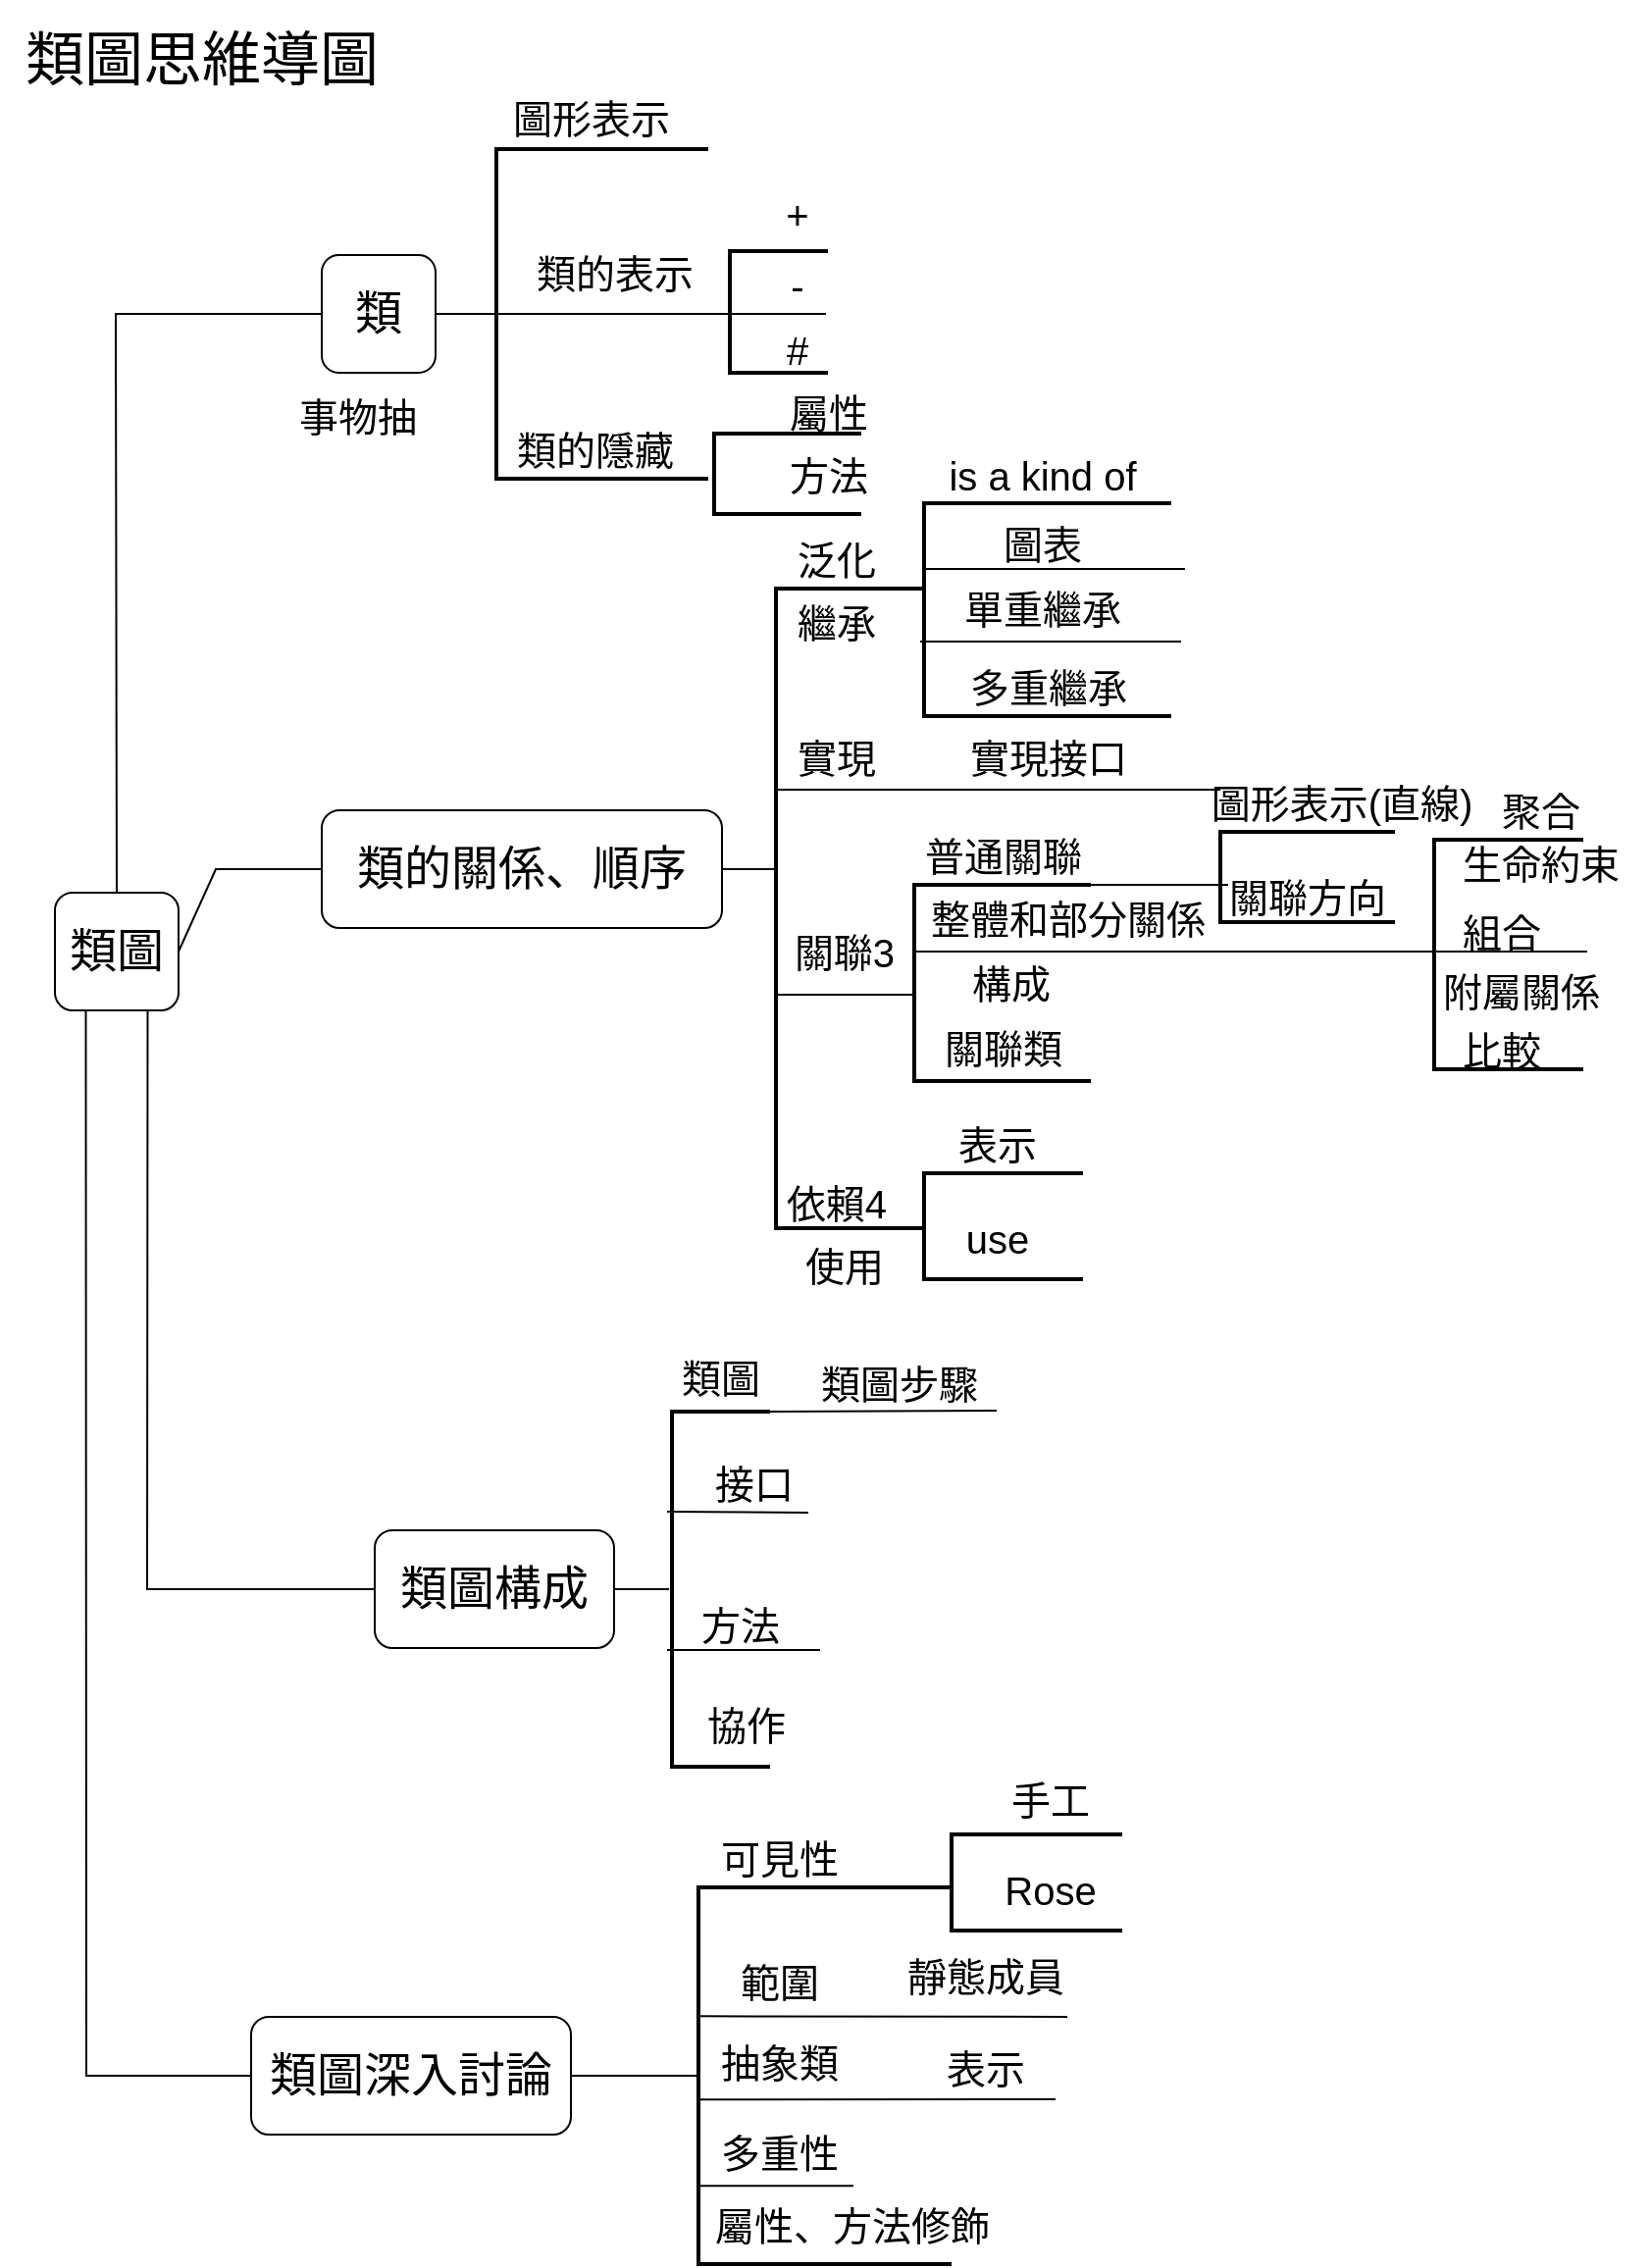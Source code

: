 <mxfile version="22.0.8" type="device">
  <diagram name="第 1 页" id="YzIPJeM54T3Kk7QjpwN6">
    <mxGraphModel dx="1134" dy="2393" grid="0" gridSize="10" guides="1" tooltips="1" connect="1" arrows="1" fold="1" page="1" pageScale="1" pageWidth="827" pageHeight="1169" math="0" shadow="0">
      <root>
        <mxCell id="0" />
        <mxCell id="1" parent="0" />
        <mxCell id="PQWU9yBDBzz132E5K3Gb-1" value="&lt;font style=&quot;font-size: 30px;&quot;&gt;類圖思維導圖&lt;/font&gt;" style="text;html=1;strokeColor=none;fillColor=none;align=center;verticalAlign=middle;whiteSpace=wrap;rounded=0;" vertex="1" parent="1">
          <mxGeometry y="-1167" width="206" height="60" as="geometry" />
        </mxCell>
        <mxCell id="PQWU9yBDBzz132E5K3Gb-2" value="&lt;font style=&quot;font-size: 24px;&quot;&gt;類圖&lt;/font&gt;" style="rounded=1;whiteSpace=wrap;html=1;" vertex="1" parent="1">
          <mxGeometry x="28" y="-712" width="63" height="60" as="geometry" />
        </mxCell>
        <mxCell id="PQWU9yBDBzz132E5K3Gb-3" value="&lt;font style=&quot;font-size: 24px;&quot;&gt;類&lt;/font&gt;" style="rounded=1;whiteSpace=wrap;html=1;" vertex="1" parent="1">
          <mxGeometry x="164" y="-1037" width="58" height="60" as="geometry" />
        </mxCell>
        <mxCell id="PQWU9yBDBzz132E5K3Gb-4" value="&lt;span style=&quot;font-size: 24px;&quot;&gt;類的關係、順序&lt;/span&gt;" style="rounded=1;whiteSpace=wrap;html=1;" vertex="1" parent="1">
          <mxGeometry x="164" y="-754" width="204" height="60" as="geometry" />
        </mxCell>
        <mxCell id="PQWU9yBDBzz132E5K3Gb-5" value="&lt;span style=&quot;font-size: 24px;&quot;&gt;類圖構成&lt;/span&gt;" style="rounded=1;whiteSpace=wrap;html=1;" vertex="1" parent="1">
          <mxGeometry x="191" y="-387" width="122" height="60" as="geometry" />
        </mxCell>
        <mxCell id="PQWU9yBDBzz132E5K3Gb-6" value="&lt;font style=&quot;font-size: 24px;&quot;&gt;類圖深入討論&lt;/font&gt;" style="rounded=1;whiteSpace=wrap;html=1;" vertex="1" parent="1">
          <mxGeometry x="128" y="-139" width="163" height="60" as="geometry" />
        </mxCell>
        <mxCell id="PQWU9yBDBzz132E5K3Gb-8" value="" style="strokeWidth=2;html=1;shape=mxgraph.flowchart.annotation_1;align=left;pointerEvents=1;" vertex="1" parent="1">
          <mxGeometry x="253" y="-1091" width="108" height="168" as="geometry" />
        </mxCell>
        <mxCell id="PQWU9yBDBzz132E5K3Gb-10" value="" style="endArrow=none;html=1;rounded=0;exitX=1;exitY=0.5;exitDx=0;exitDy=0;entryX=0;entryY=0.5;entryDx=0;entryDy=0;entryPerimeter=0;" edge="1" parent="1" source="PQWU9yBDBzz132E5K3Gb-3" target="PQWU9yBDBzz132E5K3Gb-8">
          <mxGeometry width="50" height="50" relative="1" as="geometry">
            <mxPoint x="420" y="-642" as="sourcePoint" />
            <mxPoint x="470" y="-692" as="targetPoint" />
          </mxGeometry>
        </mxCell>
        <mxCell id="PQWU9yBDBzz132E5K3Gb-13" value="" style="strokeWidth=2;html=1;shape=mxgraph.flowchart.annotation_1;align=left;pointerEvents=1;" vertex="1" parent="1">
          <mxGeometry x="364" y="-946" width="75" height="41" as="geometry" />
        </mxCell>
        <mxCell id="PQWU9yBDBzz132E5K3Gb-15" value="" style="endArrow=none;html=1;rounded=0;exitX=0;exitY=0.5;exitDx=0;exitDy=0;exitPerimeter=0;" edge="1" parent="1" source="PQWU9yBDBzz132E5K3Gb-8">
          <mxGeometry width="50" height="50" relative="1" as="geometry">
            <mxPoint x="420" y="-642" as="sourcePoint" />
            <mxPoint x="421" y="-1007" as="targetPoint" />
          </mxGeometry>
        </mxCell>
        <mxCell id="PQWU9yBDBzz132E5K3Gb-16" value="" style="strokeWidth=2;html=1;shape=mxgraph.flowchart.annotation_1;align=left;pointerEvents=1;" vertex="1" parent="1">
          <mxGeometry x="372" y="-1039" width="50" height="62" as="geometry" />
        </mxCell>
        <mxCell id="PQWU9yBDBzz132E5K3Gb-17" value="&lt;font style=&quot;font-size: 20px;&quot;&gt;圖形表示&lt;/font&gt;" style="text;html=1;strokeColor=none;fillColor=none;align=center;verticalAlign=middle;whiteSpace=wrap;rounded=0;" vertex="1" parent="1">
          <mxGeometry x="247" y="-1122" width="109" height="30" as="geometry" />
        </mxCell>
        <mxCell id="PQWU9yBDBzz132E5K3Gb-18" value="&lt;font style=&quot;font-size: 20px;&quot;&gt;類的表示&lt;/font&gt;" style="text;html=1;strokeColor=none;fillColor=none;align=center;verticalAlign=middle;whiteSpace=wrap;rounded=0;" vertex="1" parent="1">
          <mxGeometry x="259" y="-1043" width="109" height="30" as="geometry" />
        </mxCell>
        <mxCell id="PQWU9yBDBzz132E5K3Gb-20" value="&lt;font style=&quot;font-size: 20px;&quot;&gt;類的隱藏&lt;/font&gt;" style="text;html=1;strokeColor=none;fillColor=none;align=center;verticalAlign=middle;whiteSpace=wrap;rounded=0;" vertex="1" parent="1">
          <mxGeometry x="247" y="-953" width="113" height="30" as="geometry" />
        </mxCell>
        <mxCell id="PQWU9yBDBzz132E5K3Gb-21" value="&lt;font style=&quot;font-size: 20px;&quot;&gt;+&lt;/font&gt;" style="text;html=1;strokeColor=none;fillColor=none;align=center;verticalAlign=middle;whiteSpace=wrap;rounded=0;" vertex="1" parent="1">
          <mxGeometry x="352" y="-1073" width="109" height="30" as="geometry" />
        </mxCell>
        <mxCell id="PQWU9yBDBzz132E5K3Gb-22" value="&lt;font style=&quot;font-size: 20px;&quot;&gt;-&lt;/font&gt;" style="text;html=1;strokeColor=none;fillColor=none;align=center;verticalAlign=middle;whiteSpace=wrap;rounded=0;" vertex="1" parent="1">
          <mxGeometry x="352" y="-1037" width="109" height="30" as="geometry" />
        </mxCell>
        <mxCell id="PQWU9yBDBzz132E5K3Gb-23" value="&lt;font style=&quot;font-size: 20px;&quot;&gt;#&lt;/font&gt;" style="text;html=1;strokeColor=none;fillColor=none;align=center;verticalAlign=middle;whiteSpace=wrap;rounded=0;" vertex="1" parent="1">
          <mxGeometry x="352" y="-1004" width="109" height="30" as="geometry" />
        </mxCell>
        <mxCell id="PQWU9yBDBzz132E5K3Gb-24" value="&lt;font style=&quot;font-size: 20px;&quot;&gt;屬性&lt;/font&gt;" style="text;html=1;strokeColor=none;fillColor=none;align=center;verticalAlign=middle;whiteSpace=wrap;rounded=0;" vertex="1" parent="1">
          <mxGeometry x="368" y="-972" width="109" height="30" as="geometry" />
        </mxCell>
        <mxCell id="PQWU9yBDBzz132E5K3Gb-25" value="&lt;font style=&quot;font-size: 20px;&quot;&gt;方法&lt;/font&gt;" style="text;html=1;strokeColor=none;fillColor=none;align=center;verticalAlign=middle;whiteSpace=wrap;rounded=0;" vertex="1" parent="1">
          <mxGeometry x="368" y="-940.5" width="109" height="30" as="geometry" />
        </mxCell>
        <mxCell id="PQWU9yBDBzz132E5K3Gb-27" value="" style="endArrow=none;html=1;rounded=0;exitX=0.5;exitY=0;exitDx=0;exitDy=0;entryX=0;entryY=0.5;entryDx=0;entryDy=0;" edge="1" parent="1" source="PQWU9yBDBzz132E5K3Gb-2" target="PQWU9yBDBzz132E5K3Gb-3">
          <mxGeometry width="50" height="50" relative="1" as="geometry">
            <mxPoint x="420" y="-664" as="sourcePoint" />
            <mxPoint x="470" y="-714" as="targetPoint" />
            <Array as="points">
              <mxPoint x="59" y="-1007" />
            </Array>
          </mxGeometry>
        </mxCell>
        <mxCell id="PQWU9yBDBzz132E5K3Gb-28" value="" style="endArrow=none;html=1;rounded=0;exitX=0.25;exitY=1;exitDx=0;exitDy=0;entryX=0;entryY=0.5;entryDx=0;entryDy=0;" edge="1" parent="1" source="PQWU9yBDBzz132E5K3Gb-2" target="PQWU9yBDBzz132E5K3Gb-6">
          <mxGeometry width="50" height="50" relative="1" as="geometry">
            <mxPoint x="420" y="-294" as="sourcePoint" />
            <mxPoint x="470" y="-344" as="targetPoint" />
            <Array as="points">
              <mxPoint x="44" y="-109" />
            </Array>
          </mxGeometry>
        </mxCell>
        <mxCell id="PQWU9yBDBzz132E5K3Gb-29" value="" style="endArrow=none;html=1;rounded=0;exitX=0.75;exitY=1;exitDx=0;exitDy=0;entryX=0;entryY=0.5;entryDx=0;entryDy=0;" edge="1" parent="1" source="PQWU9yBDBzz132E5K3Gb-2" target="PQWU9yBDBzz132E5K3Gb-5">
          <mxGeometry width="50" height="50" relative="1" as="geometry">
            <mxPoint x="420" y="-294" as="sourcePoint" />
            <mxPoint x="470" y="-344" as="targetPoint" />
            <Array as="points">
              <mxPoint x="75" y="-357" />
            </Array>
          </mxGeometry>
        </mxCell>
        <mxCell id="PQWU9yBDBzz132E5K3Gb-30" value="" style="endArrow=none;html=1;rounded=0;exitX=1;exitY=0.5;exitDx=0;exitDy=0;entryX=0;entryY=0.5;entryDx=0;entryDy=0;" edge="1" parent="1" source="PQWU9yBDBzz132E5K3Gb-2" target="PQWU9yBDBzz132E5K3Gb-4">
          <mxGeometry width="50" height="50" relative="1" as="geometry">
            <mxPoint x="420" y="-664" as="sourcePoint" />
            <mxPoint x="470" y="-714" as="targetPoint" />
            <Array as="points">
              <mxPoint x="110" y="-724" />
            </Array>
          </mxGeometry>
        </mxCell>
        <mxCell id="PQWU9yBDBzz132E5K3Gb-31" value="" style="strokeWidth=2;html=1;shape=mxgraph.flowchart.annotation_1;align=left;pointerEvents=1;" vertex="1" parent="1">
          <mxGeometry x="356" y="-205" width="129" height="192" as="geometry" />
        </mxCell>
        <mxCell id="PQWU9yBDBzz132E5K3Gb-33" value="" style="endArrow=none;html=1;rounded=0;exitX=1;exitY=0.5;exitDx=0;exitDy=0;" edge="1" parent="1" source="PQWU9yBDBzz132E5K3Gb-6" target="PQWU9yBDBzz132E5K3Gb-31">
          <mxGeometry width="50" height="50" relative="1" as="geometry">
            <mxPoint x="420" y="-109" as="sourcePoint" />
            <mxPoint x="470" y="-159" as="targetPoint" />
          </mxGeometry>
        </mxCell>
        <mxCell id="PQWU9yBDBzz132E5K3Gb-34" value="" style="strokeWidth=2;html=1;shape=mxgraph.flowchart.annotation_1;align=left;pointerEvents=1;" vertex="1" parent="1">
          <mxGeometry x="485" y="-232" width="87" height="49" as="geometry" />
        </mxCell>
        <mxCell id="PQWU9yBDBzz132E5K3Gb-35" value="" style="endArrow=none;html=1;rounded=0;exitX=0.008;exitY=0.342;exitDx=0;exitDy=0;exitPerimeter=0;" edge="1" parent="1" source="PQWU9yBDBzz132E5K3Gb-31">
          <mxGeometry width="50" height="50" relative="1" as="geometry">
            <mxPoint x="420" y="-109" as="sourcePoint" />
            <mxPoint x="544" y="-139" as="targetPoint" />
          </mxGeometry>
        </mxCell>
        <mxCell id="PQWU9yBDBzz132E5K3Gb-36" value="" style="endArrow=none;html=1;rounded=0;exitX=-0.003;exitY=0.563;exitDx=0;exitDy=0;exitPerimeter=0;" edge="1" parent="1" source="PQWU9yBDBzz132E5K3Gb-31">
          <mxGeometry width="50" height="50" relative="1" as="geometry">
            <mxPoint x="420" y="-109" as="sourcePoint" />
            <mxPoint x="538" y="-97" as="targetPoint" />
          </mxGeometry>
        </mxCell>
        <mxCell id="PQWU9yBDBzz132E5K3Gb-37" value="" style="endArrow=none;html=1;rounded=0;exitX=-0.003;exitY=0.792;exitDx=0;exitDy=0;exitPerimeter=0;entryX=0.612;entryY=0.792;entryDx=0;entryDy=0;entryPerimeter=0;" edge="1" parent="1" source="PQWU9yBDBzz132E5K3Gb-31" target="PQWU9yBDBzz132E5K3Gb-31">
          <mxGeometry width="50" height="50" relative="1" as="geometry">
            <mxPoint x="420" y="-109" as="sourcePoint" />
            <mxPoint x="470" y="-159" as="targetPoint" />
          </mxGeometry>
        </mxCell>
        <mxCell id="PQWU9yBDBzz132E5K3Gb-40" value="&lt;font style=&quot;font-size: 20px;&quot;&gt;可見性&lt;/font&gt;" style="text;html=1;strokeColor=none;fillColor=none;align=center;verticalAlign=middle;whiteSpace=wrap;rounded=0;" vertex="1" parent="1">
          <mxGeometry x="342.5" y="-235" width="109" height="30" as="geometry" />
        </mxCell>
        <mxCell id="PQWU9yBDBzz132E5K3Gb-42" value="&lt;font style=&quot;font-size: 20px;&quot;&gt;範圍&lt;/font&gt;" style="text;html=1;strokeColor=none;fillColor=none;align=center;verticalAlign=middle;whiteSpace=wrap;rounded=0;" vertex="1" parent="1">
          <mxGeometry x="342.5" y="-172" width="109" height="30" as="geometry" />
        </mxCell>
        <mxCell id="PQWU9yBDBzz132E5K3Gb-45" value="&lt;font style=&quot;font-size: 20px;&quot;&gt;抽象類&lt;/font&gt;" style="text;html=1;strokeColor=none;fillColor=none;align=center;verticalAlign=middle;whiteSpace=wrap;rounded=0;" vertex="1" parent="1">
          <mxGeometry x="342.5" y="-131" width="109" height="30" as="geometry" />
        </mxCell>
        <mxCell id="PQWU9yBDBzz132E5K3Gb-46" value="&lt;font style=&quot;font-size: 20px;&quot;&gt;多重性&lt;/font&gt;" style="text;html=1;strokeColor=none;fillColor=none;align=center;verticalAlign=middle;whiteSpace=wrap;rounded=0;" vertex="1" parent="1">
          <mxGeometry x="342.5" y="-85" width="109" height="30" as="geometry" />
        </mxCell>
        <mxCell id="PQWU9yBDBzz132E5K3Gb-47" value="&lt;font style=&quot;font-size: 20px;&quot;&gt;屬性、方法修飾&lt;/font&gt;" style="text;html=1;strokeColor=none;fillColor=none;align=center;verticalAlign=middle;whiteSpace=wrap;rounded=0;" vertex="1" parent="1">
          <mxGeometry x="342.5" y="-48" width="182.5" height="30" as="geometry" />
        </mxCell>
        <mxCell id="PQWU9yBDBzz132E5K3Gb-48" value="&lt;font style=&quot;font-size: 20px;&quot;&gt;手工&lt;/font&gt;" style="text;html=1;strokeColor=none;fillColor=none;align=center;verticalAlign=middle;whiteSpace=wrap;rounded=0;" vertex="1" parent="1">
          <mxGeometry x="481" y="-265" width="109" height="30" as="geometry" />
        </mxCell>
        <mxCell id="PQWU9yBDBzz132E5K3Gb-49" value="&lt;font style=&quot;font-size: 20px;&quot;&gt;Rose&lt;/font&gt;" style="text;html=1;strokeColor=none;fillColor=none;align=center;verticalAlign=middle;whiteSpace=wrap;rounded=0;" vertex="1" parent="1">
          <mxGeometry x="481" y="-219" width="109" height="30" as="geometry" />
        </mxCell>
        <mxCell id="PQWU9yBDBzz132E5K3Gb-52" value="&lt;font style=&quot;font-size: 20px;&quot;&gt;靜態成員&lt;/font&gt;" style="text;html=1;strokeColor=none;fillColor=none;align=center;verticalAlign=middle;whiteSpace=wrap;rounded=0;" vertex="1" parent="1">
          <mxGeometry x="448" y="-175" width="109" height="30" as="geometry" />
        </mxCell>
        <mxCell id="PQWU9yBDBzz132E5K3Gb-53" value="&lt;font style=&quot;font-size: 20px;&quot;&gt;表示&lt;/font&gt;" style="text;html=1;strokeColor=none;fillColor=none;align=center;verticalAlign=middle;whiteSpace=wrap;rounded=0;" vertex="1" parent="1">
          <mxGeometry x="448" y="-128" width="109" height="30" as="geometry" />
        </mxCell>
        <mxCell id="PQWU9yBDBzz132E5K3Gb-54" value="" style="endArrow=none;html=1;rounded=0;exitX=1;exitY=0.5;exitDx=0;exitDy=0;" edge="1" parent="1" source="PQWU9yBDBzz132E5K3Gb-5">
          <mxGeometry width="50" height="50" relative="1" as="geometry">
            <mxPoint x="458" y="-626" as="sourcePoint" />
            <mxPoint x="341" y="-357" as="targetPoint" />
          </mxGeometry>
        </mxCell>
        <mxCell id="PQWU9yBDBzz132E5K3Gb-55" value="" style="strokeWidth=2;html=1;shape=mxgraph.flowchart.annotation_1;align=left;pointerEvents=1;" vertex="1" parent="1">
          <mxGeometry x="342.5" y="-447.5" width="50" height="181" as="geometry" />
        </mxCell>
        <mxCell id="PQWU9yBDBzz132E5K3Gb-56" value="" style="endArrow=none;html=1;rounded=0;exitX=1;exitY=0;exitDx=0;exitDy=0;exitPerimeter=0;" edge="1" parent="1" source="PQWU9yBDBzz132E5K3Gb-55">
          <mxGeometry width="50" height="50" relative="1" as="geometry">
            <mxPoint x="458" y="-626" as="sourcePoint" />
            <mxPoint x="508" y="-448" as="targetPoint" />
          </mxGeometry>
        </mxCell>
        <mxCell id="PQWU9yBDBzz132E5K3Gb-57" value="" style="endArrow=none;html=1;rounded=0;exitX=-0.048;exitY=0.282;exitDx=0;exitDy=0;exitPerimeter=0;" edge="1" parent="1" source="PQWU9yBDBzz132E5K3Gb-55">
          <mxGeometry width="50" height="50" relative="1" as="geometry">
            <mxPoint x="353" y="-396" as="sourcePoint" />
            <mxPoint x="412" y="-396" as="targetPoint" />
          </mxGeometry>
        </mxCell>
        <mxCell id="PQWU9yBDBzz132E5K3Gb-58" value="" style="endArrow=none;html=1;rounded=0;" edge="1" parent="1">
          <mxGeometry width="50" height="50" relative="1" as="geometry">
            <mxPoint x="340" y="-326" as="sourcePoint" />
            <mxPoint x="418" y="-326" as="targetPoint" />
          </mxGeometry>
        </mxCell>
        <mxCell id="PQWU9yBDBzz132E5K3Gb-59" value="&lt;font style=&quot;font-size: 20px;&quot;&gt;類圖&lt;/font&gt;" style="text;html=1;strokeColor=none;fillColor=none;align=center;verticalAlign=middle;whiteSpace=wrap;rounded=0;" vertex="1" parent="1">
          <mxGeometry x="313" y="-480" width="109" height="30" as="geometry" />
        </mxCell>
        <mxCell id="PQWU9yBDBzz132E5K3Gb-60" value="&lt;font style=&quot;font-size: 20px;&quot;&gt;類圖步驟&lt;/font&gt;" style="text;html=1;strokeColor=none;fillColor=none;align=center;verticalAlign=middle;whiteSpace=wrap;rounded=0;" vertex="1" parent="1">
          <mxGeometry x="404" y="-477.5" width="109" height="30" as="geometry" />
        </mxCell>
        <mxCell id="PQWU9yBDBzz132E5K3Gb-62" value="&lt;font style=&quot;font-size: 20px;&quot;&gt;接口&lt;/font&gt;" style="text;html=1;strokeColor=none;fillColor=none;align=center;verticalAlign=middle;whiteSpace=wrap;rounded=0;" vertex="1" parent="1">
          <mxGeometry x="330" y="-433" width="109" height="44" as="geometry" />
        </mxCell>
        <mxCell id="PQWU9yBDBzz132E5K3Gb-63" value="&lt;font style=&quot;font-size: 20px;&quot;&gt;方法&lt;/font&gt;" style="text;html=1;strokeColor=none;fillColor=none;align=center;verticalAlign=middle;whiteSpace=wrap;rounded=0;" vertex="1" parent="1">
          <mxGeometry x="323" y="-361" width="109" height="44" as="geometry" />
        </mxCell>
        <mxCell id="PQWU9yBDBzz132E5K3Gb-64" value="&lt;font style=&quot;font-size: 20px;&quot;&gt;協作&lt;/font&gt;" style="text;html=1;strokeColor=none;fillColor=none;align=center;verticalAlign=middle;whiteSpace=wrap;rounded=0;" vertex="1" parent="1">
          <mxGeometry x="326" y="-310.5" width="109" height="44" as="geometry" />
        </mxCell>
        <mxCell id="PQWU9yBDBzz132E5K3Gb-65" value="" style="endArrow=none;html=1;rounded=0;exitX=1;exitY=0.5;exitDx=0;exitDy=0;" edge="1" parent="1" source="PQWU9yBDBzz132E5K3Gb-4">
          <mxGeometry width="50" height="50" relative="1" as="geometry">
            <mxPoint x="458" y="-775" as="sourcePoint" />
            <mxPoint x="395" y="-724" as="targetPoint" />
          </mxGeometry>
        </mxCell>
        <mxCell id="PQWU9yBDBzz132E5K3Gb-66" value="" style="strokeWidth=2;html=1;shape=mxgraph.flowchart.annotation_1;align=left;pointerEvents=1;" vertex="1" parent="1">
          <mxGeometry x="395.5" y="-867" width="75.5" height="326" as="geometry" />
        </mxCell>
        <mxCell id="PQWU9yBDBzz132E5K3Gb-70" value="" style="strokeWidth=2;html=1;shape=mxgraph.flowchart.annotation_1;align=left;pointerEvents=1;" vertex="1" parent="1">
          <mxGeometry x="471" y="-910.5" width="126" height="108.5" as="geometry" />
        </mxCell>
        <mxCell id="PQWU9yBDBzz132E5K3Gb-71" value="" style="line;strokeWidth=1;rotatable=0;dashed=0;labelPosition=right;align=left;verticalAlign=middle;spacingTop=0;spacingLeft=6;points=[];portConstraint=eastwest;" vertex="1" parent="1">
          <mxGeometry x="471" y="-882" width="133" height="10" as="geometry" />
        </mxCell>
        <mxCell id="PQWU9yBDBzz132E5K3Gb-73" value="" style="line;strokeWidth=1;rotatable=0;dashed=0;labelPosition=right;align=left;verticalAlign=middle;spacingTop=0;spacingLeft=6;points=[];portConstraint=eastwest;" vertex="1" parent="1">
          <mxGeometry x="469" y="-845" width="133" height="10" as="geometry" />
        </mxCell>
        <mxCell id="PQWU9yBDBzz132E5K3Gb-74" value="&lt;font style=&quot;font-size: 20px;&quot;&gt;泛化&lt;/font&gt;" style="text;html=1;strokeColor=none;fillColor=none;align=center;verticalAlign=middle;whiteSpace=wrap;rounded=0;" vertex="1" parent="1">
          <mxGeometry x="372" y="-897" width="109" height="30" as="geometry" />
        </mxCell>
        <mxCell id="PQWU9yBDBzz132E5K3Gb-79" value="&lt;font style=&quot;font-size: 20px;&quot;&gt;繼承&lt;/font&gt;" style="text;html=1;strokeColor=none;fillColor=none;align=center;verticalAlign=middle;whiteSpace=wrap;rounded=0;" vertex="1" parent="1">
          <mxGeometry x="372" y="-865" width="109" height="30" as="geometry" />
        </mxCell>
        <mxCell id="PQWU9yBDBzz132E5K3Gb-80" value="&lt;font style=&quot;font-size: 20px;&quot;&gt;is a kind of&lt;/font&gt;" style="text;html=1;strokeColor=none;fillColor=none;align=center;verticalAlign=middle;whiteSpace=wrap;rounded=0;" vertex="1" parent="1">
          <mxGeometry x="477" y="-940.5" width="109" height="30" as="geometry" />
        </mxCell>
        <mxCell id="PQWU9yBDBzz132E5K3Gb-81" value="&lt;font style=&quot;font-size: 20px;&quot;&gt;圖表&lt;/font&gt;" style="text;html=1;strokeColor=none;fillColor=none;align=center;verticalAlign=middle;whiteSpace=wrap;rounded=0;" vertex="1" parent="1">
          <mxGeometry x="477" y="-905" width="109" height="30" as="geometry" />
        </mxCell>
        <mxCell id="PQWU9yBDBzz132E5K3Gb-82" value="&lt;font style=&quot;font-size: 20px;&quot;&gt;單重繼承&lt;/font&gt;" style="text;html=1;strokeColor=none;fillColor=none;align=center;verticalAlign=middle;whiteSpace=wrap;rounded=0;" vertex="1" parent="1">
          <mxGeometry x="477" y="-872" width="109" height="30" as="geometry" />
        </mxCell>
        <mxCell id="PQWU9yBDBzz132E5K3Gb-83" value="&lt;font style=&quot;font-size: 20px;&quot;&gt;多重繼承&lt;/font&gt;" style="text;html=1;strokeColor=none;fillColor=none;align=center;verticalAlign=middle;whiteSpace=wrap;rounded=0;" vertex="1" parent="1">
          <mxGeometry x="479.5" y="-832" width="109" height="30" as="geometry" />
        </mxCell>
        <mxCell id="PQWU9yBDBzz132E5K3Gb-85" value="" style="line;strokeWidth=1;rotatable=0;dashed=0;labelPosition=right;align=left;verticalAlign=middle;spacingTop=0;spacingLeft=6;points=[];portConstraint=eastwest;" vertex="1" parent="1">
          <mxGeometry x="395.5" y="-807" width="226.5" height="85" as="geometry" />
        </mxCell>
        <mxCell id="PQWU9yBDBzz132E5K3Gb-86" value="&lt;font style=&quot;font-size: 20px;&quot;&gt;實現&lt;/font&gt;" style="text;html=1;strokeColor=none;fillColor=none;align=center;verticalAlign=middle;whiteSpace=wrap;rounded=0;" vertex="1" parent="1">
          <mxGeometry x="372" y="-796" width="109" height="30" as="geometry" />
        </mxCell>
        <mxCell id="PQWU9yBDBzz132E5K3Gb-87" value="&lt;font style=&quot;font-size: 20px;&quot;&gt;實現接口&lt;/font&gt;" style="text;html=1;strokeColor=none;fillColor=none;align=center;verticalAlign=middle;whiteSpace=wrap;rounded=0;" vertex="1" parent="1">
          <mxGeometry x="479.5" y="-796" width="109" height="30" as="geometry" />
        </mxCell>
        <mxCell id="PQWU9yBDBzz132E5K3Gb-88" value="" style="strokeWidth=2;html=1;shape=mxgraph.flowchart.annotation_1;align=left;pointerEvents=1;" vertex="1" parent="1">
          <mxGeometry x="471" y="-569" width="81" height="54" as="geometry" />
        </mxCell>
        <mxCell id="PQWU9yBDBzz132E5K3Gb-89" value="&lt;font style=&quot;font-size: 20px;&quot;&gt;依賴4&lt;/font&gt;" style="text;html=1;strokeColor=none;fillColor=none;align=center;verticalAlign=middle;whiteSpace=wrap;rounded=0;" vertex="1" parent="1">
          <mxGeometry x="372" y="-569" width="109" height="30" as="geometry" />
        </mxCell>
        <mxCell id="PQWU9yBDBzz132E5K3Gb-90" value="&lt;font style=&quot;font-size: 20px;&quot;&gt;表示&lt;/font&gt;" style="text;html=1;strokeColor=none;fillColor=none;align=center;verticalAlign=middle;whiteSpace=wrap;rounded=0;" vertex="1" parent="1">
          <mxGeometry x="454.25" y="-599" width="109" height="29" as="geometry" />
        </mxCell>
        <mxCell id="PQWU9yBDBzz132E5K3Gb-91" value="&lt;font style=&quot;font-size: 20px;&quot;&gt;use&lt;/font&gt;" style="text;html=1;strokeColor=none;fillColor=none;align=center;verticalAlign=middle;whiteSpace=wrap;rounded=0;" vertex="1" parent="1">
          <mxGeometry x="454.25" y="-551" width="109" height="30" as="geometry" />
        </mxCell>
        <mxCell id="PQWU9yBDBzz132E5K3Gb-93" value="" style="line;strokeWidth=1;rotatable=0;dashed=0;labelPosition=right;align=left;verticalAlign=middle;spacingTop=0;spacingLeft=6;points=[];portConstraint=eastwest;" vertex="1" parent="1">
          <mxGeometry x="395.5" y="-684" width="70.5" height="48" as="geometry" />
        </mxCell>
        <mxCell id="PQWU9yBDBzz132E5K3Gb-94" value="&lt;font style=&quot;font-size: 20px;&quot;&gt;關聯3&lt;/font&gt;" style="text;html=1;strokeColor=none;fillColor=none;align=center;verticalAlign=middle;whiteSpace=wrap;rounded=0;" vertex="1" parent="1">
          <mxGeometry x="376" y="-697" width="109" height="30" as="geometry" />
        </mxCell>
        <mxCell id="PQWU9yBDBzz132E5K3Gb-95" value="" style="strokeWidth=2;html=1;shape=mxgraph.flowchart.annotation_1;align=left;pointerEvents=1;" vertex="1" parent="1">
          <mxGeometry x="466" y="-716" width="90" height="100" as="geometry" />
        </mxCell>
        <mxCell id="PQWU9yBDBzz132E5K3Gb-96" value="&lt;font style=&quot;font-size: 20px;&quot;&gt;普通關聯&lt;/font&gt;" style="text;html=1;strokeColor=none;fillColor=none;align=center;verticalAlign=middle;whiteSpace=wrap;rounded=0;" vertex="1" parent="1">
          <mxGeometry x="457" y="-746" width="109" height="30" as="geometry" />
        </mxCell>
        <mxCell id="PQWU9yBDBzz132E5K3Gb-98" value="&lt;font style=&quot;font-size: 20px;&quot;&gt;關聯類&lt;/font&gt;" style="text;html=1;strokeColor=none;fillColor=none;align=center;verticalAlign=middle;whiteSpace=wrap;rounded=0;" vertex="1" parent="1">
          <mxGeometry x="457" y="-648" width="109" height="30" as="geometry" />
        </mxCell>
        <mxCell id="PQWU9yBDBzz132E5K3Gb-99" value="" style="line;strokeWidth=1;rotatable=0;dashed=0;labelPosition=right;align=left;verticalAlign=middle;spacingTop=0;spacingLeft=6;points=[];portConstraint=eastwest;" vertex="1" parent="1">
          <mxGeometry x="466" y="-687" width="343" height="10" as="geometry" />
        </mxCell>
        <mxCell id="PQWU9yBDBzz132E5K3Gb-100" value="&lt;font style=&quot;font-size: 20px;&quot;&gt;使用&lt;/font&gt;" style="text;html=1;strokeColor=none;fillColor=none;align=center;verticalAlign=middle;whiteSpace=wrap;rounded=0;" vertex="1" parent="1">
          <mxGeometry x="376" y="-537" width="109" height="30" as="geometry" />
        </mxCell>
        <mxCell id="PQWU9yBDBzz132E5K3Gb-101" value="&lt;span style=&quot;font-size: 20px;&quot;&gt;整體和部分關係&lt;/span&gt;" style="text;html=1;strokeColor=none;fillColor=none;align=center;verticalAlign=middle;whiteSpace=wrap;rounded=0;" vertex="1" parent="1">
          <mxGeometry x="456.5" y="-714" width="174.5" height="30" as="geometry" />
        </mxCell>
        <mxCell id="PQWU9yBDBzz132E5K3Gb-102" value="&lt;font style=&quot;font-size: 20px;&quot;&gt;構成&lt;/font&gt;" style="text;html=1;strokeColor=none;fillColor=none;align=center;verticalAlign=middle;whiteSpace=wrap;rounded=0;" vertex="1" parent="1">
          <mxGeometry x="461" y="-681" width="109" height="30" as="geometry" />
        </mxCell>
        <mxCell id="PQWU9yBDBzz132E5K3Gb-104" value="" style="line;strokeWidth=1;rotatable=0;dashed=0;labelPosition=right;align=left;verticalAlign=middle;spacingTop=0;spacingLeft=6;points=[];portConstraint=eastwest;" vertex="1" parent="1">
          <mxGeometry x="556" y="-725" width="70" height="18" as="geometry" />
        </mxCell>
        <mxCell id="PQWU9yBDBzz132E5K3Gb-105" value="" style="strokeWidth=2;html=1;shape=mxgraph.flowchart.annotation_1;align=left;pointerEvents=1;" vertex="1" parent="1">
          <mxGeometry x="622" y="-743" width="89" height="46" as="geometry" />
        </mxCell>
        <mxCell id="PQWU9yBDBzz132E5K3Gb-107" value="&lt;font style=&quot;font-size: 20px;&quot;&gt;圖形表示(直線)&lt;/font&gt;" style="text;html=1;strokeColor=none;fillColor=none;align=center;verticalAlign=middle;whiteSpace=wrap;rounded=0;" vertex="1" parent="1">
          <mxGeometry x="612" y="-773" width="144" height="30" as="geometry" />
        </mxCell>
        <mxCell id="PQWU9yBDBzz132E5K3Gb-108" value="&lt;font style=&quot;font-size: 20px;&quot;&gt;關聯方向&lt;/font&gt;" style="text;html=1;strokeColor=none;fillColor=none;align=center;verticalAlign=middle;whiteSpace=wrap;rounded=0;" vertex="1" parent="1">
          <mxGeometry x="612" y="-725" width="109" height="30" as="geometry" />
        </mxCell>
        <mxCell id="PQWU9yBDBzz132E5K3Gb-109" value="" style="strokeWidth=2;html=1;shape=mxgraph.flowchart.annotation_1;align=left;pointerEvents=1;" vertex="1" parent="1">
          <mxGeometry x="731" y="-739" width="76" height="117" as="geometry" />
        </mxCell>
        <mxCell id="PQWU9yBDBzz132E5K3Gb-110" value="&lt;font style=&quot;font-size: 20px;&quot;&gt;聚合&lt;/font&gt;" style="text;html=1;strokeColor=none;fillColor=none;align=center;verticalAlign=middle;whiteSpace=wrap;rounded=0;" vertex="1" parent="1">
          <mxGeometry x="731" y="-769" width="109" height="30" as="geometry" />
        </mxCell>
        <mxCell id="PQWU9yBDBzz132E5K3Gb-111" value="&lt;font style=&quot;font-size: 20px;&quot;&gt;生命約束&lt;/font&gt;" style="text;html=1;strokeColor=none;fillColor=none;align=center;verticalAlign=middle;whiteSpace=wrap;rounded=0;" vertex="1" parent="1">
          <mxGeometry x="731" y="-742" width="109" height="30" as="geometry" />
        </mxCell>
        <mxCell id="PQWU9yBDBzz132E5K3Gb-112" value="&lt;span style=&quot;font-size: 20px;&quot;&gt;組合&lt;/span&gt;" style="text;html=1;strokeColor=none;fillColor=none;align=center;verticalAlign=middle;whiteSpace=wrap;rounded=0;" vertex="1" parent="1">
          <mxGeometry x="711" y="-707" width="109" height="30" as="geometry" />
        </mxCell>
        <mxCell id="PQWU9yBDBzz132E5K3Gb-113" value="&lt;font style=&quot;font-size: 20px;&quot;&gt;附屬關係&lt;/font&gt;" style="text;html=1;strokeColor=none;fillColor=none;align=center;verticalAlign=middle;whiteSpace=wrap;rounded=0;" vertex="1" parent="1">
          <mxGeometry x="721" y="-677" width="109" height="30" as="geometry" />
        </mxCell>
        <mxCell id="PQWU9yBDBzz132E5K3Gb-114" value="&lt;font style=&quot;font-size: 20px;&quot;&gt;比較&lt;/font&gt;" style="text;html=1;strokeColor=none;fillColor=none;align=center;verticalAlign=middle;whiteSpace=wrap;rounded=0;" vertex="1" parent="1">
          <mxGeometry x="711" y="-647" width="109" height="30" as="geometry" />
        </mxCell>
        <mxCell id="PQWU9yBDBzz132E5K3Gb-115" value="&lt;font style=&quot;font-size: 20px;&quot;&gt;事物抽&lt;/font&gt;" style="text;html=1;strokeColor=none;fillColor=none;align=center;verticalAlign=middle;whiteSpace=wrap;rounded=0;" vertex="1" parent="1">
          <mxGeometry x="128" y="-970.5" width="109" height="30" as="geometry" />
        </mxCell>
      </root>
    </mxGraphModel>
  </diagram>
</mxfile>
